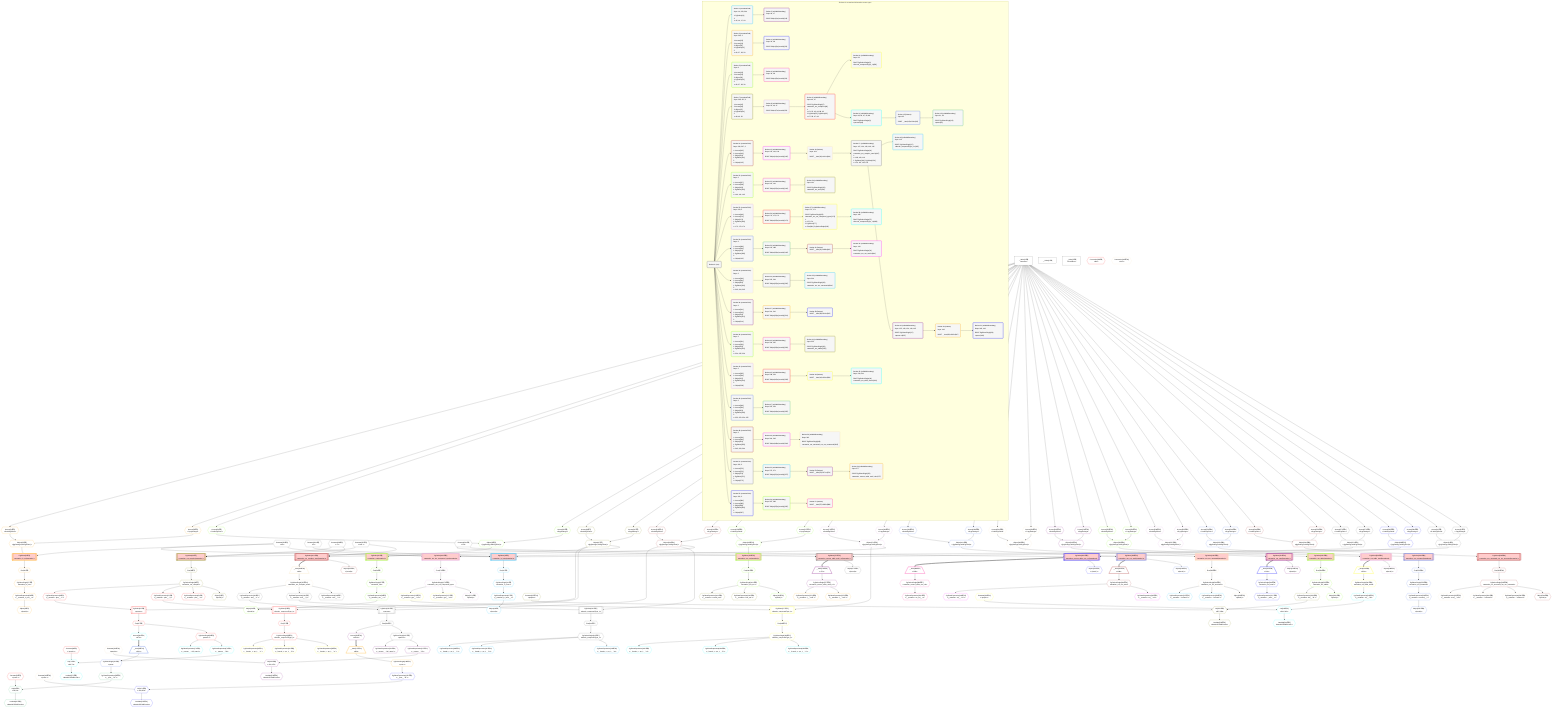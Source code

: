%%{init: {'themeVariables': { 'fontSize': '12px'}}}%%
graph TD
    classDef path fill:#eee,stroke:#000,color:#000
    classDef plan fill:#fff,stroke-width:1px,color:#000
    classDef itemplan fill:#fff,stroke-width:2px,color:#000
    classDef unbatchedplan fill:#dff,stroke-width:1px,color:#000
    classDef sideeffectplan fill:#fcc,stroke-width:2px,color:#000
    classDef bucket fill:#f6f6f6,color:#000,stroke-width:2px,text-align:left


    %% plan dependencies
    Object14{{"Object[14∈0]<br />ᐸ{pgSettings,withPgClient}ᐳ"}}:::plan
    Access12{{"Access[12∈0]<br />ᐸ3.pgSettingsᐳ"}}:::plan
    Access13{{"Access[13∈0]<br />ᐸ3.withPgClientᐳ"}}:::plan
    Access12 & Access13 --> Object14
    __Value3["__Value[3∈0]<br />ᐸcontextᐳ"]:::plan
    __Value3 --> Access12
    __Value3 --> Access13
    __Value0["__Value[0∈0]"]:::plan
    __Value5["__Value[5∈0]<br />ᐸrootValueᐳ"]:::plan
    Constant293{{"Constant[293∈0]<br />ᐸ10ᐳ"}}:::plan
    Constant294{{"Constant[294∈0]<br />ᐸ5ᐳ"}}:::plan
    Constant296{{"Constant[296∈0]<br />ᐸ1ᐳ"}}:::plan
    Constant297{{"Constant[297∈0]<br />ᐸ'test'ᐳ"}}:::plan
    Constant301{{"Constant[301∈0]<br />ᐸ20ᐳ"}}:::plan
    Object286{{"Object[286∈55]<br />ᐸ{pgSettings,withPgClient}ᐳ"}}:::plan
    Access284{{"Access[284∈55]<br />ᐸ3.pgSettingsᐳ"}}:::plan
    Access285{{"Access[285∈55]<br />ᐸ3.withPgClientᐳ"}}:::plan
    Access284 & Access285 --> Object286
    PgSelect283[["PgSelect[283∈55]<br />ᐸmutation_returns_table_one_col(mutation)ᐳ"]]:::sideeffectplan
    Object286 & Constant301 --> PgSelect283
    __Value3 --> Access284
    __Value3 --> Access285
    Object287{{"Object[287∈55]<br />ᐸ{result}ᐳ"}}:::plan
    PgSelect283 --> Object287
    Object274{{"Object[274∈51]<br />ᐸ{pgSettings,withPgClient}ᐳ"}}:::plan
    Access272{{"Access[272∈51]<br />ᐸ3.pgSettingsᐳ"}}:::plan
    Access273{{"Access[273∈51]<br />ᐸ3.withPgClientᐳ"}}:::plan
    Access272 & Access273 --> Object274
    PgSelect271[["PgSelect[271∈51]<br />ᐸmutation_returns_table_multi_col(mutation)ᐳ"]]:::sideeffectplan
    Object274 & Constant301 --> PgSelect271
    __Value3 --> Access272
    __Value3 --> Access273
    Object275{{"Object[275∈51]<br />ᐸ{result}ᐳ"}}:::plan
    PgSelect271 --> Object275
    Object261{{"Object[261∈48]<br />ᐸ{pgSettings,withPgClient}ᐳ"}}:::plan
    Access259{{"Access[259∈48]<br />ᐸ3.pgSettingsᐳ"}}:::plan
    Access260{{"Access[260∈48]<br />ᐸ3.withPgClientᐳ"}}:::plan
    Access259 & Access260 --> Object261
    __Value3 --> Access259
    __Value3 --> Access260
    PgSelect258[["PgSelect[258∈48]<br />ᐸmutation_out_unnamed_out_out_unnamed(mutation)ᐳ"]]:::sideeffectplan
    Object261 --> PgSelect258
    First262{{"First[262∈48]"}}:::plan
    PgSelect258 --> First262
    PgSelectSingle263{{"PgSelectSingle[263∈48]<br />ᐸmutation_out_unnamed_out_out_unnamedᐳ"}}:::plan
    First262 --> PgSelectSingle263
    Object264{{"Object[264∈48]<br />ᐸ{result}ᐳ"}}:::plan
    PgSelectSingle263 --> Object264
    Object251{{"Object[251∈46]<br />ᐸ{pgSettings,withPgClient}ᐳ"}}:::plan
    Access249{{"Access[249∈46]<br />ᐸ3.pgSettingsᐳ"}}:::plan
    Access250{{"Access[250∈46]<br />ᐸ3.withPgClientᐳ"}}:::plan
    Access249 & Access250 --> Object251
    __Value3 --> Access249
    __Value3 --> Access250
    PgSelect248[["PgSelect[248∈46]<br />ᐸmutation_out_unnamed(mutation)ᐳ"]]:::sideeffectplan
    Object251 --> PgSelect248
    First252{{"First[252∈46]"}}:::plan
    PgSelect248 --> First252
    PgSelectSingle253{{"PgSelectSingle[253∈46]<br />ᐸmutation_out_unnamedᐳ"}}:::plan
    First252 --> PgSelectSingle253
    PgClassExpression254{{"PgClassExpression[254∈46]<br />ᐸ__mutation...nnamed__.vᐳ"}}:::plan
    PgSelectSingle253 --> PgClassExpression254
    Object255{{"Object[255∈46]<br />ᐸ{result}ᐳ"}}:::plan
    PgClassExpression254 --> Object255
    Object237{{"Object[237∈42]<br />ᐸ{pgSettings,withPgClient}ᐳ"}}:::plan
    Access235{{"Access[235∈42]<br />ᐸ3.pgSettingsᐳ"}}:::plan
    Access236{{"Access[236∈42]<br />ᐸ3.withPgClientᐳ"}}:::plan
    Access235 & Access236 --> Object237
    __Value3 --> Access235
    __Value3 --> Access236
    PgSelect234[["PgSelect[234∈42]<br />ᐸmutation_out_table_setof(mutation)ᐳ"]]:::sideeffectplan
    Object237 --> PgSelect234
    Object238{{"Object[238∈42]<br />ᐸ{result}ᐳ"}}:::plan
    PgSelect234 --> Object238
    Object223{{"Object[223∈39]<br />ᐸ{pgSettings,withPgClient}ᐳ"}}:::plan
    Access221{{"Access[221∈39]<br />ᐸ3.pgSettingsᐳ"}}:::plan
    Access222{{"Access[222∈39]<br />ᐸ3.withPgClientᐳ"}}:::plan
    Access221 & Access222 --> Object223
    __Value3 --> Access221
    __Value3 --> Access222
    PgSelect220[["PgSelect[220∈39]<br />ᐸmutation_out_table(mutation)ᐳ"]]:::sideeffectplan
    Object223 --> PgSelect220
    First224{{"First[224∈39]"}}:::plan
    PgSelect220 --> First224
    PgSelectSingle225{{"PgSelectSingle[225∈39]<br />ᐸmutation_out_tableᐳ"}}:::plan
    First224 --> PgSelectSingle225
    Object226{{"Object[226∈39]<br />ᐸ{result}ᐳ"}}:::plan
    PgSelectSingle225 --> Object226
    Object213{{"Object[213∈36]<br />ᐸ{pgSettings,withPgClient}ᐳ"}}:::plan
    Access211{{"Access[211∈36]<br />ᐸ3.pgSettingsᐳ"}}:::plan
    Access212{{"Access[212∈36]<br />ᐸ3.withPgClientᐳ"}}:::plan
    Access211 & Access212 --> Object213
    __Value3 --> Access211
    __Value3 --> Access212
    PgSelect210[["PgSelect[210∈36]<br />ᐸmutation_out_setof(mutation)ᐳ"]]:::sideeffectplan
    Object213 --> PgSelect210
    Object214{{"Object[214∈36]<br />ᐸ{result}ᐳ"}}:::plan
    PgSelect210 --> Object214
    Object202{{"Object[202∈33]<br />ᐸ{pgSettings,withPgClient}ᐳ"}}:::plan
    Access200{{"Access[200∈33]<br />ᐸ3.pgSettingsᐳ"}}:::plan
    Access201{{"Access[201∈33]<br />ᐸ3.withPgClientᐳ"}}:::plan
    Access200 & Access201 --> Object202
    __Value3 --> Access200
    __Value3 --> Access201
    PgSelect199[["PgSelect[199∈33]<br />ᐸmutation_out_out_unnamed(mutation)ᐳ"]]:::sideeffectplan
    Object202 --> PgSelect199
    First203{{"First[203∈33]"}}:::plan
    PgSelect199 --> First203
    PgSelectSingle204{{"PgSelectSingle[204∈33]<br />ᐸmutation_out_out_unnamedᐳ"}}:::plan
    First203 --> PgSelectSingle204
    Object205{{"Object[205∈33]<br />ᐸ{result}ᐳ"}}:::plan
    PgSelectSingle204 --> Object205
    Object191{{"Object[191∈29]<br />ᐸ{pgSettings,withPgClient}ᐳ"}}:::plan
    Access189{{"Access[189∈29]<br />ᐸ3.pgSettingsᐳ"}}:::plan
    Access190{{"Access[190∈29]<br />ᐸ3.withPgClientᐳ"}}:::plan
    Access189 & Access190 --> Object191
    __Value3 --> Access189
    __Value3 --> Access190
    PgSelect188[["PgSelect[188∈29]<br />ᐸmutation_out_out_setof(mutation)ᐳ"]]:::sideeffectplan
    Object191 --> PgSelect188
    Object192{{"Object[192∈29]<br />ᐸ{result}ᐳ"}}:::plan
    PgSelect188 --> Object192
    Object171{{"Object[171∈25]<br />ᐸ{pgSettings,withPgClient}ᐳ"}}:::plan
    Access169{{"Access[169∈25]<br />ᐸ3.pgSettingsᐳ"}}:::plan
    Access170{{"Access[170∈25]<br />ᐸ3.withPgClientᐳ"}}:::plan
    Access169 & Access170 --> Object171
    PgSelect168[["PgSelect[168∈25]<br />ᐸmutation_out_out_compound_type(mutation)ᐳ"]]:::sideeffectplan
    Object171 & Constant293 --> PgSelect168
    __Value3 --> Access169
    __Value3 --> Access170
    First172{{"First[172∈25]"}}:::plan
    PgSelect168 --> First172
    PgSelectSingle173{{"PgSelectSingle[173∈25]<br />ᐸmutation_out_out_compound_typeᐳ"}}:::plan
    First172 --> PgSelectSingle173
    Object174{{"Object[174∈25]<br />ᐸ{result}ᐳ"}}:::plan
    PgSelectSingle173 --> Object174
    Object159{{"Object[159∈22]<br />ᐸ{pgSettings,withPgClient}ᐳ"}}:::plan
    Access157{{"Access[157∈22]<br />ᐸ3.pgSettingsᐳ"}}:::plan
    Access158{{"Access[158∈22]<br />ᐸ3.withPgClientᐳ"}}:::plan
    Access157 & Access158 --> Object159
    __Value3 --> Access157
    __Value3 --> Access158
    PgSelect156[["PgSelect[156∈22]<br />ᐸmutation_out_out(mutation)ᐳ"]]:::sideeffectplan
    Object159 --> PgSelect156
    First160{{"First[160∈22]"}}:::plan
    PgSelect156 --> First160
    PgSelectSingle161{{"PgSelectSingle[161∈22]<br />ᐸmutation_out_outᐳ"}}:::plan
    First160 --> PgSelectSingle161
    Object162{{"Object[162∈22]<br />ᐸ{result}ᐳ"}}:::plan
    PgSelectSingle161 --> Object162
    PgSelect101[["PgSelect[101∈14]<br />ᐸmutation_out_complex_setof(mutation)ᐳ"]]:::sideeffectplan
    Object104{{"Object[104∈14]<br />ᐸ{pgSettings,withPgClient}ᐳ"}}:::plan
    Object104 & Constant296 & Constant297 --> PgSelect101
    Access102{{"Access[102∈14]<br />ᐸ3.pgSettingsᐳ"}}:::plan
    Access103{{"Access[103∈14]<br />ᐸ3.withPgClientᐳ"}}:::plan
    Access102 & Access103 --> Object104
    __Value3 --> Access102
    __Value3 --> Access103
    Object105{{"Object[105∈14]<br />ᐸ{result}ᐳ"}}:::plan
    PgSelect101 --> Object105
    PgSelect44[["PgSelect[44∈7]<br />ᐸmutation_out_complex(mutation)ᐳ"]]:::sideeffectplan
    Object47{{"Object[47∈7]<br />ᐸ{pgSettings,withPgClient}ᐳ"}}:::plan
    Object47 & Constant296 & Constant297 --> PgSelect44
    Access45{{"Access[45∈7]<br />ᐸ3.pgSettingsᐳ"}}:::plan
    Access46{{"Access[46∈7]<br />ᐸ3.withPgClientᐳ"}}:::plan
    Access45 & Access46 --> Object47
    __Value3 --> Access45
    __Value3 --> Access46
    First48{{"First[48∈7]"}}:::plan
    PgSelect44 --> First48
    PgSelectSingle49{{"PgSelectSingle[49∈7]<br />ᐸmutation_out_complexᐳ"}}:::plan
    First48 --> PgSelectSingle49
    Object50{{"Object[50∈7]<br />ᐸ{result}ᐳ"}}:::plan
    PgSelectSingle49 --> Object50
    Object35{{"Object[35∈5]<br />ᐸ{pgSettings,withPgClient}ᐳ"}}:::plan
    Access33{{"Access[33∈5]<br />ᐸ3.pgSettingsᐳ"}}:::plan
    Access34{{"Access[34∈5]<br />ᐸ3.withPgClientᐳ"}}:::plan
    Access33 & Access34 --> Object35
    __Value3 --> Access33
    __Value3 --> Access34
    PgSelect32[["PgSelect[32∈5]<br />ᐸmutation_out(mutation)ᐳ"]]:::sideeffectplan
    Object35 --> PgSelect32
    First36{{"First[36∈5]"}}:::plan
    PgSelect32 --> First36
    PgSelectSingle37{{"PgSelectSingle[37∈5]<br />ᐸmutation_outᐳ"}}:::plan
    First36 --> PgSelectSingle37
    PgClassExpression38{{"PgClassExpression[38∈5]<br />ᐸ__mutation_out__.vᐳ"}}:::plan
    PgSelectSingle37 --> PgClassExpression38
    Object39{{"Object[39∈5]<br />ᐸ{result}ᐳ"}}:::plan
    PgClassExpression38 --> Object39
    Object25{{"Object[25∈3]<br />ᐸ{pgSettings,withPgClient}ᐳ"}}:::plan
    Access23{{"Access[23∈3]<br />ᐸ3.pgSettingsᐳ"}}:::plan
    Access24{{"Access[24∈3]<br />ᐸ3.withPgClientᐳ"}}:::plan
    Access23 & Access24 --> Object25
    PgSelect22[["PgSelect[22∈3]<br />ᐸmutation_in_out(mutation)ᐳ"]]:::sideeffectplan
    Object25 & Constant293 --> PgSelect22
    __Value3 --> Access23
    __Value3 --> Access24
    First26{{"First[26∈3]"}}:::plan
    PgSelect22 --> First26
    PgSelectSingle27{{"PgSelectSingle[27∈3]<br />ᐸmutation_in_outᐳ"}}:::plan
    First26 --> PgSelectSingle27
    PgClassExpression28{{"PgClassExpression[28∈3]<br />ᐸ__mutation_in_out__.vᐳ"}}:::plan
    PgSelectSingle27 --> PgClassExpression28
    Object29{{"Object[29∈3]<br />ᐸ{result}ᐳ"}}:::plan
    PgClassExpression28 --> Object29
    PgSelect11[["PgSelect[11∈1]<br />ᐸmutation_in_inout(mutation)ᐳ"]]:::sideeffectplan
    Object14 & Constant293 & Constant294 --> PgSelect11
    First15{{"First[15∈1]"}}:::plan
    PgSelect11 --> First15
    PgSelectSingle16{{"PgSelectSingle[16∈1]<br />ᐸmutation_in_inoutᐳ"}}:::plan
    First15 --> PgSelectSingle16
    PgClassExpression17{{"PgClassExpression[17∈1]<br />ᐸ__mutation_in_inout__.vᐳ"}}:::plan
    PgSelectSingle16 --> PgClassExpression17
    Object18{{"Object[18∈1]<br />ᐸ{result}ᐳ"}}:::plan
    PgClassExpression17 --> Object18
    PgSelect53[["PgSelect[53∈9]<br />ᐸfrmcdc_compoundType_1ᐳ"]]:::plan
    PgClassExpression52{{"PgClassExpression[52∈9]<br />ᐸ__mutation...plex__.”y”ᐳ"}}:::plan
    Object47 & PgClassExpression52 --> PgSelect53
    PgSelect63[["PgSelect[63∈9]<br />ᐸpersonᐳ"]]:::plan
    PgClassExpression62{{"PgClassExpression[62∈9]<br />ᐸ__mutation...plex__.”z”ᐳ"}}:::plan
    Object47 & PgClassExpression62 --> PgSelect63
    PgSelect177[["PgSelect[177∈27]<br />ᐸfrmcdc_compoundType_1ᐳ"]]:::plan
    PgClassExpression176{{"PgClassExpression[176∈27]<br />ᐸ__mutation...ype__.”o2”ᐳ"}}:::plan
    Object171 & PgClassExpression176 --> PgSelect177
    List229{{"List[229∈41]<br />ᐸ227,228ᐳ"}}:::plan
    Constant227{{"Constant[227∈41]<br />ᐸ'people'ᐳ"}}:::plan
    PgClassExpression228{{"PgClassExpression[228∈41]<br />ᐸ__mutation...ble__.”id”ᐳ"}}:::plan
    Constant227 & PgClassExpression228 --> List229
    PgClassExpression51{{"PgClassExpression[51∈9]<br />ᐸ__mutation...plex__.”x”ᐳ"}}:::plan
    PgSelectSingle49 --> PgClassExpression51
    PgSelectSingle49 --> PgClassExpression52
    First57{{"First[57∈9]"}}:::plan
    PgSelect53 --> First57
    PgSelectSingle58{{"PgSelectSingle[58∈9]<br />ᐸfrmcdc_compoundType_1ᐳ"}}:::plan
    First57 --> PgSelectSingle58
    PgSelectSingle49 --> PgClassExpression62
    First67{{"First[67∈9]"}}:::plan
    PgSelect63 --> First67
    PgSelectSingle68{{"PgSelectSingle[68∈9]<br />ᐸpersonᐳ"}}:::plan
    First67 --> PgSelectSingle68
    __Item106[/"__Item[106∈16]<br />ᐸ101ᐳ"\]:::itemplan
    PgSelect101 ==> __Item106
    PgSelectSingle107{{"PgSelectSingle[107∈16]<br />ᐸmutation_out_complex_setofᐳ"}}:::plan
    __Item106 --> PgSelectSingle107
    PgClassExpression163{{"PgClassExpression[163∈24]<br />ᐸ__mutation...first_out”ᐳ"}}:::plan
    PgSelectSingle161 --> PgClassExpression163
    PgClassExpression164{{"PgClassExpression[164∈24]<br />ᐸ__mutation...econd_out”ᐳ"}}:::plan
    PgSelectSingle161 --> PgClassExpression164
    PgClassExpression175{{"PgClassExpression[175∈27]<br />ᐸ__mutation...ype__.”o1”ᐳ"}}:::plan
    PgSelectSingle173 --> PgClassExpression175
    PgSelectSingle173 --> PgClassExpression176
    First181{{"First[181∈27]"}}:::plan
    PgSelect177 --> First181
    PgSelectSingle182{{"PgSelectSingle[182∈27]<br />ᐸfrmcdc_compoundType_1ᐳ"}}:::plan
    First181 --> PgSelectSingle182
    __Item193[/"__Item[193∈31]<br />ᐸ188ᐳ"\]:::itemplan
    PgSelect188 ==> __Item193
    PgSelectSingle194{{"PgSelectSingle[194∈31]<br />ᐸmutation_out_out_setofᐳ"}}:::plan
    __Item193 --> PgSelectSingle194
    PgClassExpression206{{"PgClassExpression[206∈35]<br />ᐸ__mutation....”column1”ᐳ"}}:::plan
    PgSelectSingle204 --> PgClassExpression206
    PgClassExpression207{{"PgClassExpression[207∈35]<br />ᐸ__mutation....”column2”ᐳ"}}:::plan
    PgSelectSingle204 --> PgClassExpression207
    __Item215[/"__Item[215∈38]<br />ᐸ210ᐳ"\]:::itemplan
    PgSelect210 ==> __Item215
    PgSelectSingle216{{"PgSelectSingle[216∈38]<br />ᐸmutation_out_setofᐳ"}}:::plan
    __Item215 --> PgSelectSingle216
    PgClassExpression217{{"PgClassExpression[217∈38]<br />ᐸ__mutation..._setof__.vᐳ"}}:::plan
    PgSelectSingle216 --> PgClassExpression217
    PgSelectSingle225 --> PgClassExpression228
    Lambda230{{"Lambda[230∈41]<br />ᐸbase64JSONEncodeᐳ"}}:::plan
    List229 --> Lambda230
    __Item239[/"__Item[239∈44]<br />ᐸ234ᐳ"\]:::itemplan
    PgSelect234 ==> __Item239
    PgSelectSingle240{{"PgSelectSingle[240∈44]<br />ᐸmutation_out_table_setofᐳ"}}:::plan
    __Item239 --> PgSelectSingle240
    PgClassExpression265{{"PgClassExpression[265∈50]<br />ᐸ__mutation....”column1”ᐳ"}}:::plan
    PgSelectSingle263 --> PgClassExpression265
    PgClassExpression266{{"PgClassExpression[266∈50]<br />ᐸ__mutation....”column3”ᐳ"}}:::plan
    PgSelectSingle263 --> PgClassExpression266
    PgClassExpression267{{"PgClassExpression[267∈50]<br />ᐸ__mutation...med__.”o2”ᐳ"}}:::plan
    PgSelectSingle263 --> PgClassExpression267
    __Item276[/"__Item[276∈53]<br />ᐸ271ᐳ"\]:::itemplan
    PgSelect271 ==> __Item276
    PgSelectSingle277{{"PgSelectSingle[277∈53]<br />ᐸmutation_returns_table_multi_colᐳ"}}:::plan
    __Item276 --> PgSelectSingle277
    __Item288[/"__Item[288∈57]<br />ᐸ283ᐳ"\]:::itemplan
    PgSelect283 ==> __Item288
    PgSelectSingle289{{"PgSelectSingle[289∈57]<br />ᐸmutation_returns_table_one_colᐳ"}}:::plan
    __Item288 --> PgSelectSingle289
    PgClassExpression290{{"PgClassExpression[290∈57]<br />ᐸ__mutation...ne_col__.vᐳ"}}:::plan
    PgSelectSingle289 --> PgClassExpression290
    Constant69{{"Constant[69∈9]<br />ᐸ'people'ᐳ"}}:::plan
    Connection88{{"Connection[88∈9]<br />ᐸ84ᐳ"}}:::plan
    Constant92{{"Constant[92∈9]<br />ᐸ'posts'ᐳ"}}:::plan
    Constant126{{"Constant[126∈16]<br />ᐸ'people'ᐳ"}}:::plan
    Connection145{{"Connection[145∈16]<br />ᐸ141ᐳ"}}:::plan
    Constant149{{"Constant[149∈16]<br />ᐸ'posts'ᐳ"}}:::plan
    Constant241{{"Constant[241∈44]<br />ᐸ'people'ᐳ"}}:::plan
    List71{{"List[71∈11]<br />ᐸ69,70ᐳ"}}:::plan
    PgClassExpression70{{"PgClassExpression[70∈11]<br />ᐸ__person__.”id”ᐳ"}}:::plan
    Constant69 & PgClassExpression70 --> List71
    PgSelectSingle68 --> PgClassExpression70
    Lambda72{{"Lambda[72∈11]<br />ᐸbase64JSONEncodeᐳ"}}:::plan
    List71 --> Lambda72
    PgClassExpression74{{"PgClassExpression[74∈11]<br />ᐸ__person__...full_name”ᐳ"}}:::plan
    PgSelectSingle68 --> PgClassExpression74
    Access291{{"Access[291∈11]<br />ᐸ67.0ᐳ"}}:::plan
    First67 --> Access291
    PgSelect110[["PgSelect[110∈17]<br />ᐸfrmcdc_compoundType_1ᐳ"]]:::plan
    PgClassExpression109{{"PgClassExpression[109∈17]<br />ᐸ__mutation...etof__.”y”ᐳ"}}:::plan
    Object104 & PgClassExpression109 --> PgSelect110
    PgSelect120[["PgSelect[120∈17]<br />ᐸpersonᐳ"]]:::plan
    PgClassExpression119{{"PgClassExpression[119∈17]<br />ᐸ__mutation...etof__.”z”ᐳ"}}:::plan
    Object104 & PgClassExpression119 --> PgSelect120
    List243{{"List[243∈45]<br />ᐸ241,242ᐳ"}}:::plan
    PgClassExpression242{{"PgClassExpression[242∈45]<br />ᐸ__mutation...tof__.”id”ᐳ"}}:::plan
    Constant241 & PgClassExpression242 --> List243
    PgClassExpression59{{"PgClassExpression[59∈10]<br />ᐸ__frmcdc_c...pe_1__.”a”ᐳ"}}:::plan
    PgSelectSingle58 --> PgClassExpression59
    PgClassExpression60{{"PgClassExpression[60∈10]<br />ᐸ__frmcdc_c...pe_1__.”b”ᐳ"}}:::plan
    PgSelectSingle58 --> PgClassExpression60
    PgClassExpression61{{"PgClassExpression[61∈10]<br />ᐸ__frmcdc_c...pe_1__.”c”ᐳ"}}:::plan
    PgSelectSingle58 --> PgClassExpression61
    PgClassExpression108{{"PgClassExpression[108∈17]<br />ᐸ__mutation...etof__.”x”ᐳ"}}:::plan
    PgSelectSingle107 --> PgClassExpression108
    PgSelectSingle107 --> PgClassExpression109
    First114{{"First[114∈17]"}}:::plan
    PgSelect110 --> First114
    PgSelectSingle115{{"PgSelectSingle[115∈17]<br />ᐸfrmcdc_compoundType_1ᐳ"}}:::plan
    First114 --> PgSelectSingle115
    PgSelectSingle107 --> PgClassExpression119
    First124{{"First[124∈17]"}}:::plan
    PgSelect120 --> First124
    PgSelectSingle125{{"PgSelectSingle[125∈17]<br />ᐸpersonᐳ"}}:::plan
    First124 --> PgSelectSingle125
    PgClassExpression183{{"PgClassExpression[183∈28]<br />ᐸ__frmcdc_c...pe_1__.”a”ᐳ"}}:::plan
    PgSelectSingle182 --> PgClassExpression183
    PgClassExpression184{{"PgClassExpression[184∈28]<br />ᐸ__frmcdc_c...pe_1__.”b”ᐳ"}}:::plan
    PgSelectSingle182 --> PgClassExpression184
    PgClassExpression185{{"PgClassExpression[185∈28]<br />ᐸ__frmcdc_c...pe_1__.”c”ᐳ"}}:::plan
    PgSelectSingle182 --> PgClassExpression185
    PgClassExpression195{{"PgClassExpression[195∈32]<br />ᐸ__mutation...tof__.”o1”ᐳ"}}:::plan
    PgSelectSingle194 --> PgClassExpression195
    PgClassExpression196{{"PgClassExpression[196∈32]<br />ᐸ__mutation...tof__.”o2”ᐳ"}}:::plan
    PgSelectSingle194 --> PgClassExpression196
    PgSelectSingle240 --> PgClassExpression242
    Lambda244{{"Lambda[244∈45]<br />ᐸbase64JSONEncodeᐳ"}}:::plan
    List243 --> Lambda244
    PgClassExpression278{{"PgClassExpression[278∈54]<br />ᐸ__mutation...l__.”col1”ᐳ"}}:::plan
    PgSelectSingle277 --> PgClassExpression278
    PgClassExpression279{{"PgClassExpression[279∈54]<br />ᐸ__mutation...l__.”col2”ᐳ"}}:::plan
    PgSelectSingle277 --> PgClassExpression279
    List128{{"List[128∈19]<br />ᐸ126,127ᐳ"}}:::plan
    PgClassExpression127{{"PgClassExpression[127∈19]<br />ᐸ__person__.”id”ᐳ"}}:::plan
    Constant126 & PgClassExpression127 --> List128
    PgSelectSingle125 --> PgClassExpression127
    Lambda129{{"Lambda[129∈19]<br />ᐸbase64JSONEncodeᐳ"}}:::plan
    List128 --> Lambda129
    PgClassExpression131{{"PgClassExpression[131∈19]<br />ᐸ__person__...full_name”ᐳ"}}:::plan
    PgSelectSingle125 --> PgClassExpression131
    Access292{{"Access[292∈19]<br />ᐸ124.0ᐳ"}}:::plan
    First124 --> Access292
    __Item90[/"__Item[90∈12]<br />ᐸ291ᐳ"\]:::itemplan
    Access291 ==> __Item90
    PgSelectSingle91{{"PgSelectSingle[91∈12]<br />ᐸpostᐳ"}}:::plan
    __Item90 --> PgSelectSingle91
    PgClassExpression116{{"PgClassExpression[116∈18]<br />ᐸ__frmcdc_c...pe_1__.”a”ᐳ"}}:::plan
    PgSelectSingle115 --> PgClassExpression116
    PgClassExpression117{{"PgClassExpression[117∈18]<br />ᐸ__frmcdc_c...pe_1__.”b”ᐳ"}}:::plan
    PgSelectSingle115 --> PgClassExpression117
    PgClassExpression118{{"PgClassExpression[118∈18]<br />ᐸ__frmcdc_c...pe_1__.”c”ᐳ"}}:::plan
    PgSelectSingle115 --> PgClassExpression118
    List94{{"List[94∈13]<br />ᐸ92,93ᐳ"}}:::plan
    PgClassExpression93{{"PgClassExpression[93∈13]<br />ᐸ__post__.”id”ᐳ"}}:::plan
    Constant92 & PgClassExpression93 --> List94
    PgSelectSingle91 --> PgClassExpression93
    Lambda95{{"Lambda[95∈13]<br />ᐸbase64JSONEncodeᐳ"}}:::plan
    List94 --> Lambda95
    __Item147[/"__Item[147∈20]<br />ᐸ292ᐳ"\]:::itemplan
    Access292 ==> __Item147
    PgSelectSingle148{{"PgSelectSingle[148∈20]<br />ᐸpostᐳ"}}:::plan
    __Item147 --> PgSelectSingle148
    List151{{"List[151∈21]<br />ᐸ149,150ᐳ"}}:::plan
    PgClassExpression150{{"PgClassExpression[150∈21]<br />ᐸ__post__.”id”ᐳ"}}:::plan
    Constant149 & PgClassExpression150 --> List151
    PgSelectSingle148 --> PgClassExpression150
    Lambda152{{"Lambda[152∈21]<br />ᐸbase64JSONEncodeᐳ"}}:::plan
    List151 --> Lambda152

    %% define steps

    subgraph "Buckets for mutations/v4/mutation-return-types"
    Bucket0("Bucket 0 (root)"):::bucket
    classDef bucket0 stroke:#696969
    class Bucket0,__Value0,__Value3,__Value5,Access12,Access13,Object14,Constant293,Constant294,Constant296,Constant297,Constant301 bucket0
    Bucket1("Bucket 1 (mutationField)<br />Deps: 14, 293, 294<br /><br />1: PgSelect[11]<br />2: <br />ᐳ: 15, 16, 17, 18"):::bucket
    classDef bucket1 stroke:#00bfff
    class Bucket1,PgSelect11,First15,PgSelectSingle16,PgClassExpression17,Object18 bucket1
    Bucket2("Bucket 2 (nullableBoundary)<br />Deps: 18, 17<br /><br />ROOT Object{1}ᐸ{result}ᐳ[18]"):::bucket
    classDef bucket2 stroke:#7f007f
    class Bucket2 bucket2
    Bucket3("Bucket 3 (mutationField)<br />Deps: 293, 3<br /><br />1: Access[23]<br />2: Access[24]<br />3: Object[25]<br />4: PgSelect[22]<br />5: <br />ᐳ: 26, 27, 28, 29"):::bucket
    classDef bucket3 stroke:#ffa500
    class Bucket3,PgSelect22,Access23,Access24,Object25,First26,PgSelectSingle27,PgClassExpression28,Object29 bucket3
    Bucket4("Bucket 4 (nullableBoundary)<br />Deps: 29, 28<br /><br />ROOT Object{3}ᐸ{result}ᐳ[29]"):::bucket
    classDef bucket4 stroke:#0000ff
    class Bucket4 bucket4
    Bucket5("Bucket 5 (mutationField)<br />Deps: 3<br /><br />1: Access[33]<br />2: Access[34]<br />3: Object[35]<br />4: PgSelect[32]<br />5: <br />ᐳ: 36, 37, 38, 39"):::bucket
    classDef bucket5 stroke:#7fff00
    class Bucket5,PgSelect32,Access33,Access34,Object35,First36,PgSelectSingle37,PgClassExpression38,Object39 bucket5
    Bucket6("Bucket 6 (nullableBoundary)<br />Deps: 39, 38<br /><br />ROOT Object{5}ᐸ{result}ᐳ[39]"):::bucket
    classDef bucket6 stroke:#ff1493
    class Bucket6 bucket6
    Bucket7("Bucket 7 (mutationField)<br />Deps: 296, 297, 3<br /><br />1: Access[45]<br />2: Access[46]<br />3: Object[47]<br />4: PgSelect[44]<br />5: <br />ᐳ: 48, 49, 50"):::bucket
    classDef bucket7 stroke:#808000
    class Bucket7,PgSelect44,Access45,Access46,Object47,First48,PgSelectSingle49,Object50 bucket7
    Bucket8("Bucket 8 (nullableBoundary)<br />Deps: 50, 49, 47<br /><br />ROOT Object{7}ᐸ{result}ᐳ[50]"):::bucket
    classDef bucket8 stroke:#dda0dd
    class Bucket8 bucket8
    Bucket9("Bucket 9 (nullableBoundary)<br />Deps: 49, 47<br /><br />ROOT PgSelectSingle{7}ᐸmutation_out_complexᐳ[49]<br />1: <br />ᐳ: 51, 52, 62, 69, 88, 92<br />2: PgSelect[53], PgSelect[63]<br />ᐳ: 57, 58, 67, 68"):::bucket
    classDef bucket9 stroke:#ff0000
    class Bucket9,PgClassExpression51,PgClassExpression52,PgSelect53,First57,PgSelectSingle58,PgClassExpression62,PgSelect63,First67,PgSelectSingle68,Constant69,Connection88,Constant92 bucket9
    Bucket10("Bucket 10 (nullableBoundary)<br />Deps: 58<br /><br />ROOT PgSelectSingle{9}ᐸfrmcdc_compoundType_1ᐳ[58]"):::bucket
    classDef bucket10 stroke:#ffff00
    class Bucket10,PgClassExpression59,PgClassExpression60,PgClassExpression61 bucket10
    Bucket11("Bucket 11 (nullableBoundary)<br />Deps: 68, 69, 67, 92, 88<br /><br />ROOT PgSelectSingle{9}ᐸpersonᐳ[68]"):::bucket
    classDef bucket11 stroke:#00ffff
    class Bucket11,PgClassExpression70,List71,Lambda72,PgClassExpression74,Access291 bucket11
    Bucket12("Bucket 12 (listItem)<br />Deps: 92<br /><br />ROOT __Item{12}ᐸ291ᐳ[90]"):::bucket
    classDef bucket12 stroke:#4169e1
    class Bucket12,__Item90,PgSelectSingle91 bucket12
    Bucket13("Bucket 13 (nullableBoundary)<br />Deps: 91, 92<br /><br />ROOT PgSelectSingle{12}ᐸpostᐳ[91]"):::bucket
    classDef bucket13 stroke:#3cb371
    class Bucket13,PgClassExpression93,List94,Lambda95 bucket13
    Bucket14("Bucket 14 (mutationField)<br />Deps: 296, 297, 3<br /><br />1: Access[102]<br />2: Access[103]<br />3: Object[104]<br />4: PgSelect[101]<br />5: <br />ᐳ: Object[105]"):::bucket
    classDef bucket14 stroke:#a52a2a
    class Bucket14,PgSelect101,Access102,Access103,Object104,Object105 bucket14
    Bucket15("Bucket 15 (nullableBoundary)<br />Deps: 105, 101, 104<br /><br />ROOT Object{14}ᐸ{result}ᐳ[105]"):::bucket
    classDef bucket15 stroke:#ff00ff
    class Bucket15 bucket15
    Bucket16("Bucket 16 (listItem)<br />Deps: 104<br /><br />ROOT __Item{16}ᐸ101ᐳ[106]"):::bucket
    classDef bucket16 stroke:#f5deb3
    class Bucket16,__Item106,PgSelectSingle107,Constant126,Connection145,Constant149 bucket16
    Bucket17("Bucket 17 (nullableBoundary)<br />Deps: 107, 104, 126, 149, 145<br /><br />ROOT PgSelectSingle{16}ᐸmutation_out_complex_setofᐳ[107]<br />1: <br />ᐳ: 108, 109, 119<br />2: PgSelect[110], PgSelect[120]<br />ᐳ: 114, 115, 124, 125"):::bucket
    classDef bucket17 stroke:#696969
    class Bucket17,PgClassExpression108,PgClassExpression109,PgSelect110,First114,PgSelectSingle115,PgClassExpression119,PgSelect120,First124,PgSelectSingle125 bucket17
    Bucket18("Bucket 18 (nullableBoundary)<br />Deps: 115<br /><br />ROOT PgSelectSingle{17}ᐸfrmcdc_compoundType_1ᐳ[115]"):::bucket
    classDef bucket18 stroke:#00bfff
    class Bucket18,PgClassExpression116,PgClassExpression117,PgClassExpression118 bucket18
    Bucket19("Bucket 19 (nullableBoundary)<br />Deps: 125, 126, 124, 149, 145<br /><br />ROOT PgSelectSingle{17}ᐸpersonᐳ[125]"):::bucket
    classDef bucket19 stroke:#7f007f
    class Bucket19,PgClassExpression127,List128,Lambda129,PgClassExpression131,Access292 bucket19
    Bucket20("Bucket 20 (listItem)<br />Deps: 149<br /><br />ROOT __Item{20}ᐸ292ᐳ[147]"):::bucket
    classDef bucket20 stroke:#ffa500
    class Bucket20,__Item147,PgSelectSingle148 bucket20
    Bucket21("Bucket 21 (nullableBoundary)<br />Deps: 148, 149<br /><br />ROOT PgSelectSingle{20}ᐸpostᐳ[148]"):::bucket
    classDef bucket21 stroke:#0000ff
    class Bucket21,PgClassExpression150,List151,Lambda152 bucket21
    Bucket22("Bucket 22 (mutationField)<br />Deps: 3<br /><br />1: Access[157]<br />2: Access[158]<br />3: Object[159]<br />4: PgSelect[156]<br />5: <br />ᐳ: 160, 161, 162"):::bucket
    classDef bucket22 stroke:#7fff00
    class Bucket22,PgSelect156,Access157,Access158,Object159,First160,PgSelectSingle161,Object162 bucket22
    Bucket23("Bucket 23 (nullableBoundary)<br />Deps: 162, 161<br /><br />ROOT Object{22}ᐸ{result}ᐳ[162]"):::bucket
    classDef bucket23 stroke:#ff1493
    class Bucket23 bucket23
    Bucket24("Bucket 24 (nullableBoundary)<br />Deps: 161<br /><br />ROOT PgSelectSingle{22}ᐸmutation_out_outᐳ[161]"):::bucket
    classDef bucket24 stroke:#808000
    class Bucket24,PgClassExpression163,PgClassExpression164 bucket24
    Bucket25("Bucket 25 (mutationField)<br />Deps: 293, 3<br /><br />1: Access[169]<br />2: Access[170]<br />3: Object[171]<br />4: PgSelect[168]<br />5: <br />ᐳ: 172, 173, 174"):::bucket
    classDef bucket25 stroke:#dda0dd
    class Bucket25,PgSelect168,Access169,Access170,Object171,First172,PgSelectSingle173,Object174 bucket25
    Bucket26("Bucket 26 (nullableBoundary)<br />Deps: 174, 173, 171<br /><br />ROOT Object{25}ᐸ{result}ᐳ[174]"):::bucket
    classDef bucket26 stroke:#ff0000
    class Bucket26 bucket26
    Bucket27("Bucket 27 (nullableBoundary)<br />Deps: 173, 171<br /><br />ROOT PgSelectSingle{25}ᐸmutation_out_out_compound_typeᐳ[173]<br />1: <br />ᐳ: 175, 176<br />2: PgSelect[177]<br />ᐳ: First[181], PgSelectSingle[182]"):::bucket
    classDef bucket27 stroke:#ffff00
    class Bucket27,PgClassExpression175,PgClassExpression176,PgSelect177,First181,PgSelectSingle182 bucket27
    Bucket28("Bucket 28 (nullableBoundary)<br />Deps: 182<br /><br />ROOT PgSelectSingle{27}ᐸfrmcdc_compoundType_1ᐳ[182]"):::bucket
    classDef bucket28 stroke:#00ffff
    class Bucket28,PgClassExpression183,PgClassExpression184,PgClassExpression185 bucket28
    Bucket29("Bucket 29 (mutationField)<br />Deps: 3<br /><br />1: Access[189]<br />2: Access[190]<br />3: Object[191]<br />4: PgSelect[188]<br />5: <br />ᐳ: Object[192]"):::bucket
    classDef bucket29 stroke:#4169e1
    class Bucket29,PgSelect188,Access189,Access190,Object191,Object192 bucket29
    Bucket30("Bucket 30 (nullableBoundary)<br />Deps: 192, 188<br /><br />ROOT Object{29}ᐸ{result}ᐳ[192]"):::bucket
    classDef bucket30 stroke:#3cb371
    class Bucket30 bucket30
    Bucket31("Bucket 31 (listItem)<br />ROOT __Item{31}ᐸ188ᐳ[193]"):::bucket
    classDef bucket31 stroke:#a52a2a
    class Bucket31,__Item193,PgSelectSingle194 bucket31
    Bucket32("Bucket 32 (nullableBoundary)<br />Deps: 194<br /><br />ROOT PgSelectSingle{31}ᐸmutation_out_out_setofᐳ[194]"):::bucket
    classDef bucket32 stroke:#ff00ff
    class Bucket32,PgClassExpression195,PgClassExpression196 bucket32
    Bucket33("Bucket 33 (mutationField)<br />Deps: 3<br /><br />1: Access[200]<br />2: Access[201]<br />3: Object[202]<br />4: PgSelect[199]<br />5: <br />ᐳ: 203, 204, 205"):::bucket
    classDef bucket33 stroke:#f5deb3
    class Bucket33,PgSelect199,Access200,Access201,Object202,First203,PgSelectSingle204,Object205 bucket33
    Bucket34("Bucket 34 (nullableBoundary)<br />Deps: 205, 204<br /><br />ROOT Object{33}ᐸ{result}ᐳ[205]"):::bucket
    classDef bucket34 stroke:#696969
    class Bucket34 bucket34
    Bucket35("Bucket 35 (nullableBoundary)<br />Deps: 204<br /><br />ROOT PgSelectSingle{33}ᐸmutation_out_out_unnamedᐳ[204]"):::bucket
    classDef bucket35 stroke:#00bfff
    class Bucket35,PgClassExpression206,PgClassExpression207 bucket35
    Bucket36("Bucket 36 (mutationField)<br />Deps: 3<br /><br />1: Access[211]<br />2: Access[212]<br />3: Object[213]<br />4: PgSelect[210]<br />5: <br />ᐳ: Object[214]"):::bucket
    classDef bucket36 stroke:#7f007f
    class Bucket36,PgSelect210,Access211,Access212,Object213,Object214 bucket36
    Bucket37("Bucket 37 (nullableBoundary)<br />Deps: 214, 210<br /><br />ROOT Object{36}ᐸ{result}ᐳ[214]"):::bucket
    classDef bucket37 stroke:#ffa500
    class Bucket37 bucket37
    Bucket38("Bucket 38 (listItem)<br />ROOT __Item{38}ᐸ210ᐳ[215]"):::bucket
    classDef bucket38 stroke:#0000ff
    class Bucket38,__Item215,PgSelectSingle216,PgClassExpression217 bucket38
    Bucket39("Bucket 39 (mutationField)<br />Deps: 3<br /><br />1: Access[221]<br />2: Access[222]<br />3: Object[223]<br />4: PgSelect[220]<br />5: <br />ᐳ: 224, 225, 226"):::bucket
    classDef bucket39 stroke:#7fff00
    class Bucket39,PgSelect220,Access221,Access222,Object223,First224,PgSelectSingle225,Object226 bucket39
    Bucket40("Bucket 40 (nullableBoundary)<br />Deps: 226, 225<br /><br />ROOT Object{39}ᐸ{result}ᐳ[226]"):::bucket
    classDef bucket40 stroke:#ff1493
    class Bucket40 bucket40
    Bucket41("Bucket 41 (nullableBoundary)<br />Deps: 225<br /><br />ROOT PgSelectSingle{39}ᐸmutation_out_tableᐳ[225]"):::bucket
    classDef bucket41 stroke:#808000
    class Bucket41,Constant227,PgClassExpression228,List229,Lambda230 bucket41
    Bucket42("Bucket 42 (mutationField)<br />Deps: 3<br /><br />1: Access[235]<br />2: Access[236]<br />3: Object[237]<br />4: PgSelect[234]<br />5: <br />ᐳ: Object[238]"):::bucket
    classDef bucket42 stroke:#dda0dd
    class Bucket42,PgSelect234,Access235,Access236,Object237,Object238 bucket42
    Bucket43("Bucket 43 (nullableBoundary)<br />Deps: 238, 234<br /><br />ROOT Object{42}ᐸ{result}ᐳ[238]"):::bucket
    classDef bucket43 stroke:#ff0000
    class Bucket43 bucket43
    Bucket44("Bucket 44 (listItem)<br />ROOT __Item{44}ᐸ234ᐳ[239]"):::bucket
    classDef bucket44 stroke:#ffff00
    class Bucket44,__Item239,PgSelectSingle240,Constant241 bucket44
    Bucket45("Bucket 45 (nullableBoundary)<br />Deps: 240, 241<br /><br />ROOT PgSelectSingle{44}ᐸmutation_out_table_setofᐳ[240]"):::bucket
    classDef bucket45 stroke:#00ffff
    class Bucket45,PgClassExpression242,List243,Lambda244 bucket45
    Bucket46("Bucket 46 (mutationField)<br />Deps: 3<br /><br />1: Access[249]<br />2: Access[250]<br />3: Object[251]<br />4: PgSelect[248]<br />5: <br />ᐳ: 252, 253, 254, 255"):::bucket
    classDef bucket46 stroke:#4169e1
    class Bucket46,PgSelect248,Access249,Access250,Object251,First252,PgSelectSingle253,PgClassExpression254,Object255 bucket46
    Bucket47("Bucket 47 (nullableBoundary)<br />Deps: 255, 254<br /><br />ROOT Object{46}ᐸ{result}ᐳ[255]"):::bucket
    classDef bucket47 stroke:#3cb371
    class Bucket47 bucket47
    Bucket48("Bucket 48 (mutationField)<br />Deps: 3<br /><br />1: Access[259]<br />2: Access[260]<br />3: Object[261]<br />4: PgSelect[258]<br />5: <br />ᐳ: 262, 263, 264"):::bucket
    classDef bucket48 stroke:#a52a2a
    class Bucket48,PgSelect258,Access259,Access260,Object261,First262,PgSelectSingle263,Object264 bucket48
    Bucket49("Bucket 49 (nullableBoundary)<br />Deps: 264, 263<br /><br />ROOT Object{48}ᐸ{result}ᐳ[264]"):::bucket
    classDef bucket49 stroke:#ff00ff
    class Bucket49 bucket49
    Bucket50("Bucket 50 (nullableBoundary)<br />Deps: 263<br /><br />ROOT PgSelectSingle{48}ᐸmutation_out_unnamed_out_out_unnamedᐳ[263]"):::bucket
    classDef bucket50 stroke:#f5deb3
    class Bucket50,PgClassExpression265,PgClassExpression266,PgClassExpression267 bucket50
    Bucket51("Bucket 51 (mutationField)<br />Deps: 301, 3<br /><br />1: Access[272]<br />2: Access[273]<br />3: Object[274]<br />4: PgSelect[271]<br />5: <br />ᐳ: Object[275]"):::bucket
    classDef bucket51 stroke:#696969
    class Bucket51,PgSelect271,Access272,Access273,Object274,Object275 bucket51
    Bucket52("Bucket 52 (nullableBoundary)<br />Deps: 275, 271<br /><br />ROOT Object{51}ᐸ{result}ᐳ[275]"):::bucket
    classDef bucket52 stroke:#00bfff
    class Bucket52 bucket52
    Bucket53("Bucket 53 (listItem)<br />ROOT __Item{53}ᐸ271ᐳ[276]"):::bucket
    classDef bucket53 stroke:#7f007f
    class Bucket53,__Item276,PgSelectSingle277 bucket53
    Bucket54("Bucket 54 (nullableBoundary)<br />Deps: 277<br /><br />ROOT PgSelectSingle{53}ᐸmutation_returns_table_multi_colᐳ[277]"):::bucket
    classDef bucket54 stroke:#ffa500
    class Bucket54,PgClassExpression278,PgClassExpression279 bucket54
    Bucket55("Bucket 55 (mutationField)<br />Deps: 301, 3<br /><br />1: Access[284]<br />2: Access[285]<br />3: Object[286]<br />4: PgSelect[283]<br />5: <br />ᐳ: Object[287]"):::bucket
    classDef bucket55 stroke:#0000ff
    class Bucket55,PgSelect283,Access284,Access285,Object286,Object287 bucket55
    Bucket56("Bucket 56 (nullableBoundary)<br />Deps: 287, 283<br /><br />ROOT Object{55}ᐸ{result}ᐳ[287]"):::bucket
    classDef bucket56 stroke:#7fff00
    class Bucket56 bucket56
    Bucket57("Bucket 57 (listItem)<br />ROOT __Item{57}ᐸ283ᐳ[288]"):::bucket
    classDef bucket57 stroke:#ff1493
    class Bucket57,__Item288,PgSelectSingle289,PgClassExpression290 bucket57
    Bucket0 --> Bucket1 & Bucket3 & Bucket5 & Bucket7 & Bucket14 & Bucket22 & Bucket25 & Bucket29 & Bucket33 & Bucket36 & Bucket39 & Bucket42 & Bucket46 & Bucket48 & Bucket51 & Bucket55
    Bucket1 --> Bucket2
    Bucket3 --> Bucket4
    Bucket5 --> Bucket6
    Bucket7 --> Bucket8
    Bucket8 --> Bucket9
    Bucket9 --> Bucket10 & Bucket11
    Bucket11 --> Bucket12
    Bucket12 --> Bucket13
    Bucket14 --> Bucket15
    Bucket15 --> Bucket16
    Bucket16 --> Bucket17
    Bucket17 --> Bucket18 & Bucket19
    Bucket19 --> Bucket20
    Bucket20 --> Bucket21
    Bucket22 --> Bucket23
    Bucket23 --> Bucket24
    Bucket25 --> Bucket26
    Bucket26 --> Bucket27
    Bucket27 --> Bucket28
    Bucket29 --> Bucket30
    Bucket30 --> Bucket31
    Bucket31 --> Bucket32
    Bucket33 --> Bucket34
    Bucket34 --> Bucket35
    Bucket36 --> Bucket37
    Bucket37 --> Bucket38
    Bucket39 --> Bucket40
    Bucket40 --> Bucket41
    Bucket42 --> Bucket43
    Bucket43 --> Bucket44
    Bucket44 --> Bucket45
    Bucket46 --> Bucket47
    Bucket48 --> Bucket49
    Bucket49 --> Bucket50
    Bucket51 --> Bucket52
    Bucket52 --> Bucket53
    Bucket53 --> Bucket54
    Bucket55 --> Bucket56
    Bucket56 --> Bucket57
    end